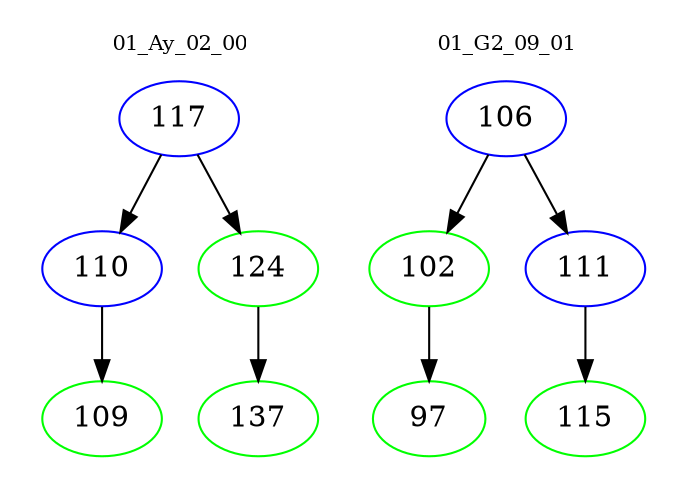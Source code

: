 digraph{
subgraph cluster_0 {
color = white
label = "01_Ay_02_00";
fontsize=10;
T0_117 [label="117", color="blue"]
T0_117 -> T0_110 [color="black"]
T0_110 [label="110", color="blue"]
T0_110 -> T0_109 [color="black"]
T0_109 [label="109", color="green"]
T0_117 -> T0_124 [color="black"]
T0_124 [label="124", color="green"]
T0_124 -> T0_137 [color="black"]
T0_137 [label="137", color="green"]
}
subgraph cluster_1 {
color = white
label = "01_G2_09_01";
fontsize=10;
T1_106 [label="106", color="blue"]
T1_106 -> T1_102 [color="black"]
T1_102 [label="102", color="green"]
T1_102 -> T1_97 [color="black"]
T1_97 [label="97", color="green"]
T1_106 -> T1_111 [color="black"]
T1_111 [label="111", color="blue"]
T1_111 -> T1_115 [color="black"]
T1_115 [label="115", color="green"]
}
}
